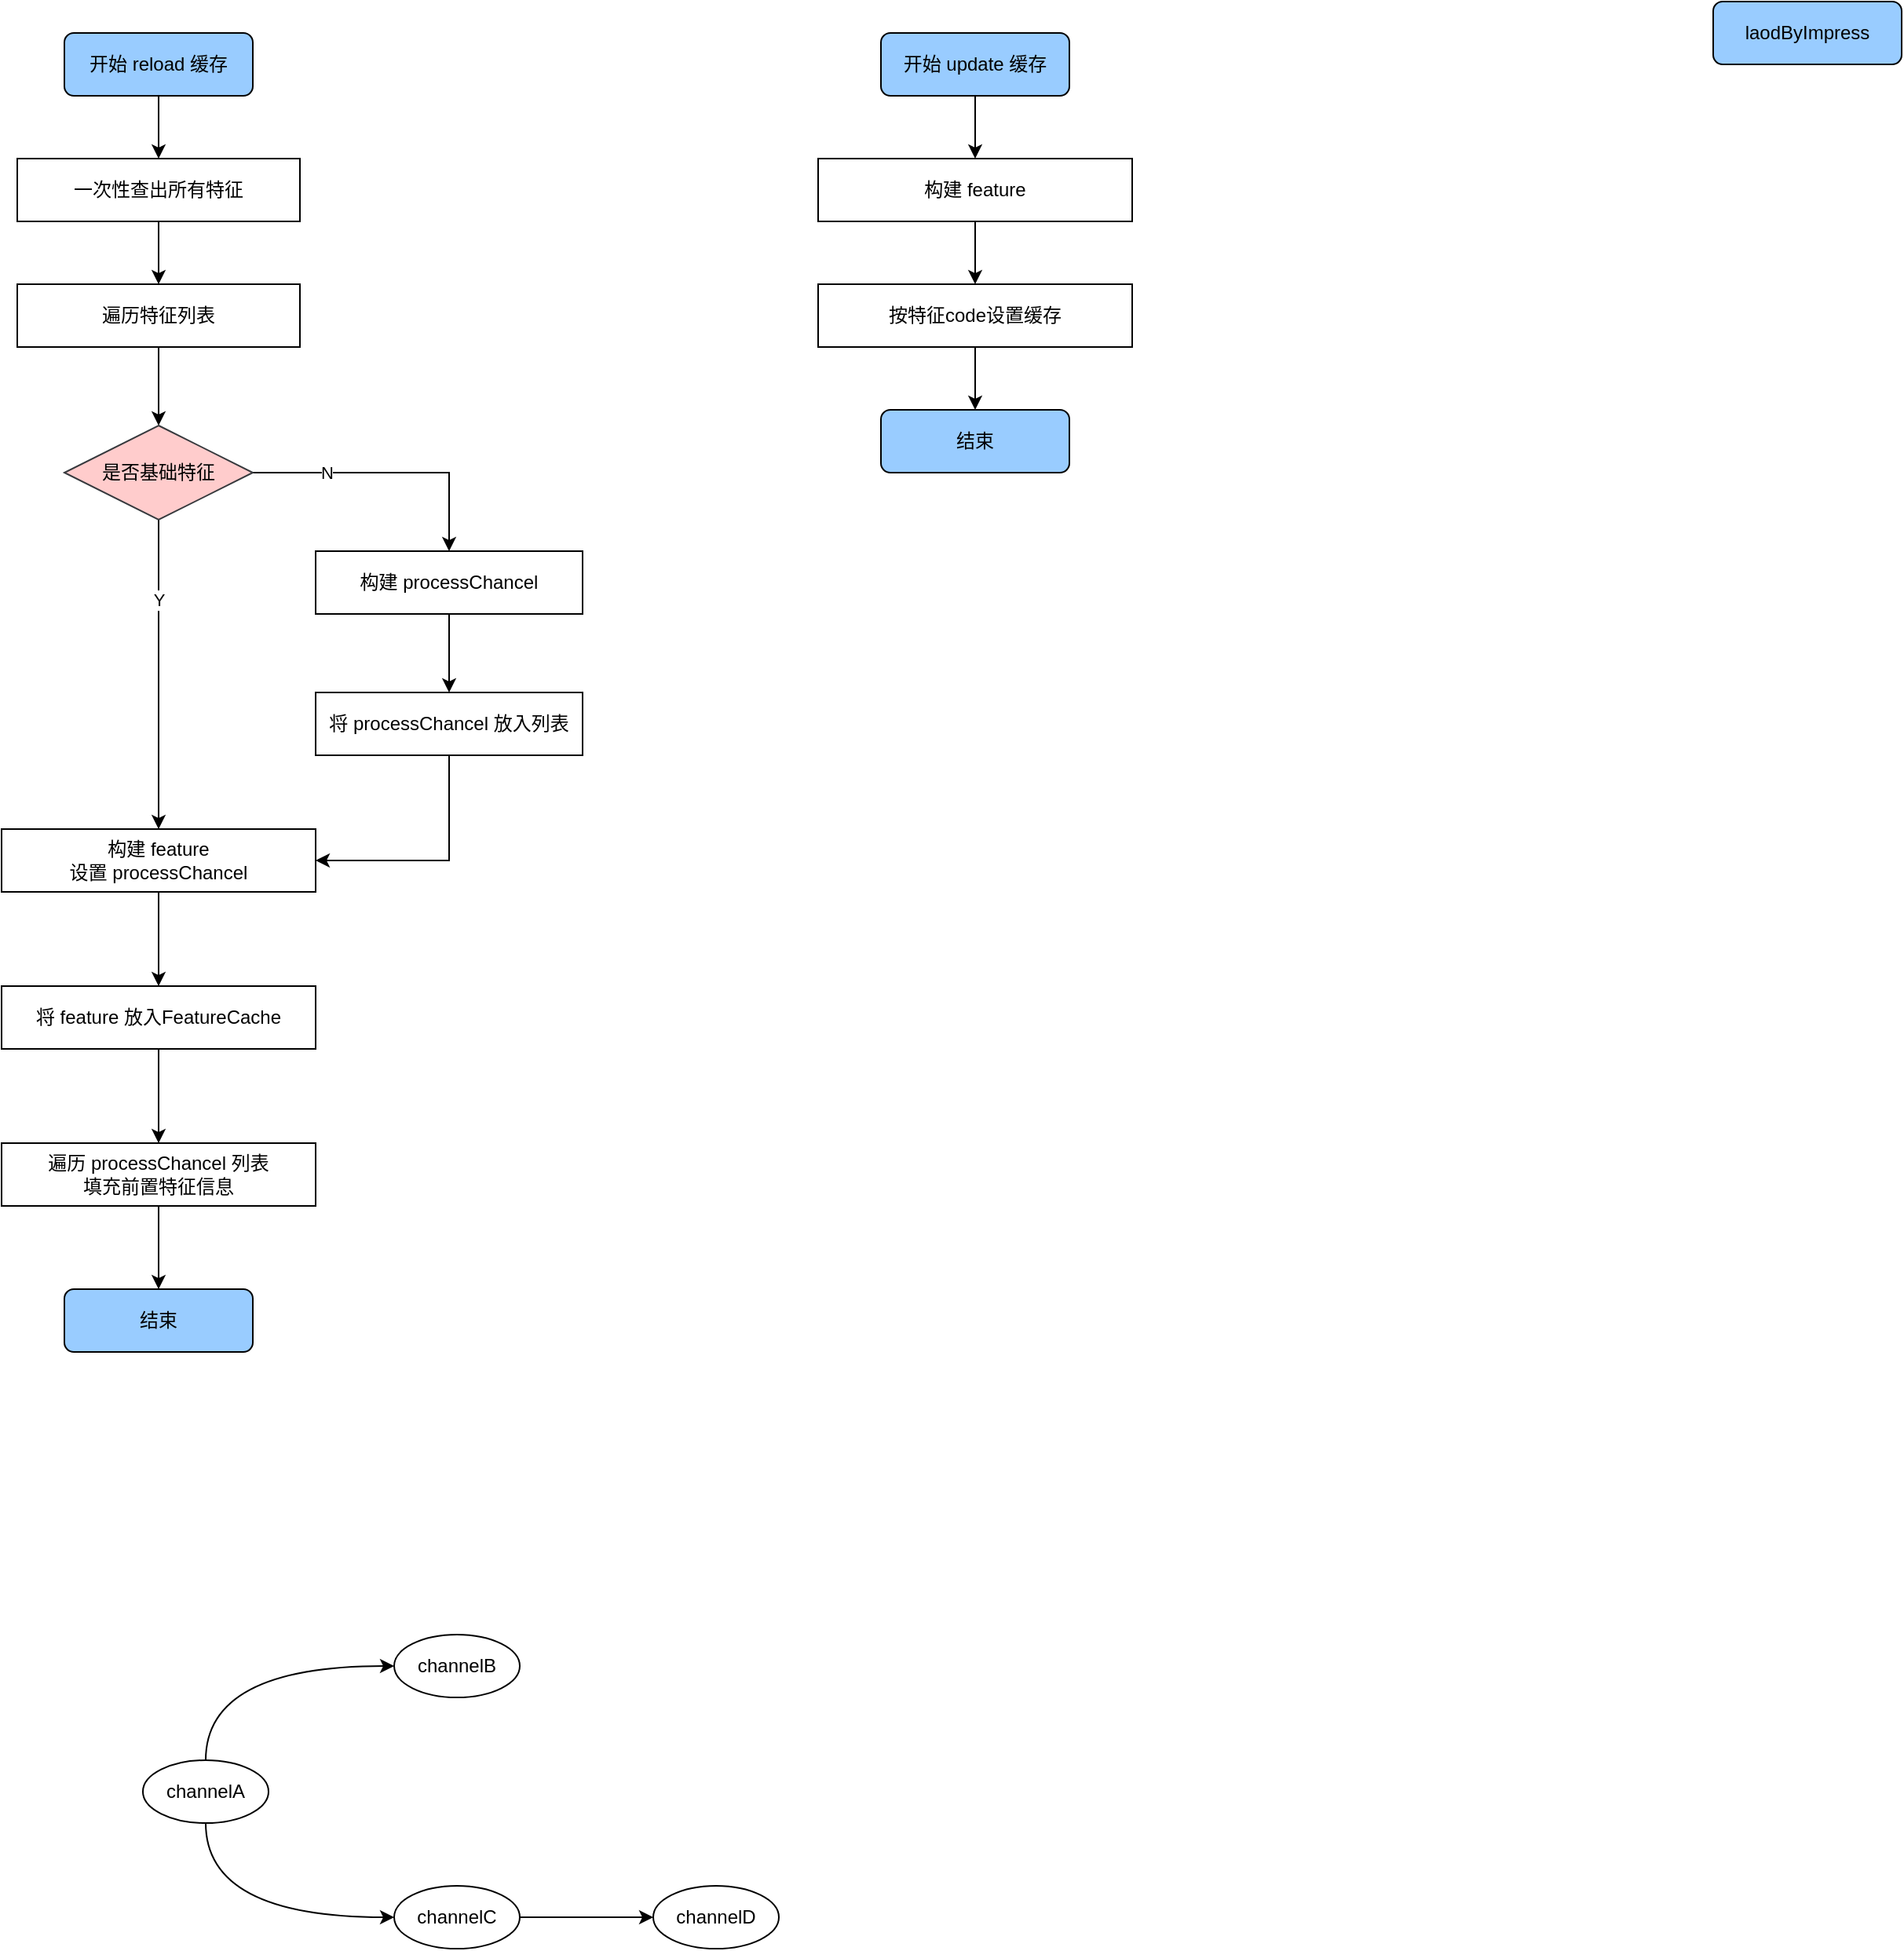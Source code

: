<mxfile version="24.7.6">
  <diagram name="第 1 页" id="dp5hx1DgY4tsWoC5Lqza">
    <mxGraphModel dx="940" dy="567" grid="1" gridSize="10" guides="1" tooltips="1" connect="1" arrows="1" fold="1" page="1" pageScale="1" pageWidth="2336" pageHeight="1654" math="0" shadow="0">
      <root>
        <mxCell id="0" />
        <mxCell id="1" parent="0" />
        <mxCell id="vabY3GFANIbrLaOo8zu0-1" style="edgeStyle=orthogonalEdgeStyle;rounded=0;orthogonalLoop=1;jettySize=auto;html=1;exitX=0.5;exitY=1;exitDx=0;exitDy=0;" edge="1" parent="1" source="vabY3GFANIbrLaOo8zu0-2">
          <mxGeometry relative="1" as="geometry">
            <mxPoint x="250" y="300" as="targetPoint" />
          </mxGeometry>
        </mxCell>
        <mxCell id="vabY3GFANIbrLaOo8zu0-2" value="开始 reload 缓存" style="rounded=1;whiteSpace=wrap;html=1;fillColor=#99CCFF;" vertex="1" parent="1">
          <mxGeometry x="190" y="220" width="120" height="40" as="geometry" />
        </mxCell>
        <mxCell id="vabY3GFANIbrLaOo8zu0-3" style="edgeStyle=orthogonalEdgeStyle;rounded=0;orthogonalLoop=1;jettySize=auto;html=1;exitX=0.5;exitY=1;exitDx=0;exitDy=0;" edge="1" parent="1" source="vabY3GFANIbrLaOo8zu0-4" target="vabY3GFANIbrLaOo8zu0-6">
          <mxGeometry relative="1" as="geometry" />
        </mxCell>
        <mxCell id="vabY3GFANIbrLaOo8zu0-4" value="一次性查出所有特征" style="rounded=0;whiteSpace=wrap;html=1;" vertex="1" parent="1">
          <mxGeometry x="160" y="300" width="180" height="40" as="geometry" />
        </mxCell>
        <mxCell id="vabY3GFANIbrLaOo8zu0-5" style="edgeStyle=orthogonalEdgeStyle;rounded=0;orthogonalLoop=1;jettySize=auto;html=1;exitX=0.5;exitY=1;exitDx=0;exitDy=0;entryX=0.5;entryY=0;entryDx=0;entryDy=0;" edge="1" parent="1" source="vabY3GFANIbrLaOo8zu0-6" target="vabY3GFANIbrLaOo8zu0-11">
          <mxGeometry relative="1" as="geometry" />
        </mxCell>
        <mxCell id="vabY3GFANIbrLaOo8zu0-6" value="遍历特征列表" style="rounded=0;whiteSpace=wrap;html=1;" vertex="1" parent="1">
          <mxGeometry x="160" y="380" width="180" height="40" as="geometry" />
        </mxCell>
        <mxCell id="vabY3GFANIbrLaOo8zu0-7" style="edgeStyle=orthogonalEdgeStyle;rounded=0;orthogonalLoop=1;jettySize=auto;html=1;exitX=1;exitY=0.5;exitDx=0;exitDy=0;entryX=0.5;entryY=0;entryDx=0;entryDy=0;" edge="1" parent="1" source="vabY3GFANIbrLaOo8zu0-11" target="vabY3GFANIbrLaOo8zu0-13">
          <mxGeometry relative="1" as="geometry" />
        </mxCell>
        <mxCell id="vabY3GFANIbrLaOo8zu0-8" value="N" style="edgeLabel;html=1;align=center;verticalAlign=middle;resizable=0;points=[];" vertex="1" connectable="0" parent="vabY3GFANIbrLaOo8zu0-7">
          <mxGeometry x="-0.467" y="-2" relative="1" as="geometry">
            <mxPoint y="-2" as="offset" />
          </mxGeometry>
        </mxCell>
        <mxCell id="vabY3GFANIbrLaOo8zu0-9" style="edgeStyle=orthogonalEdgeStyle;rounded=0;orthogonalLoop=1;jettySize=auto;html=1;exitX=0.5;exitY=1;exitDx=0;exitDy=0;" edge="1" parent="1" source="vabY3GFANIbrLaOo8zu0-11" target="vabY3GFANIbrLaOo8zu0-15">
          <mxGeometry relative="1" as="geometry" />
        </mxCell>
        <mxCell id="vabY3GFANIbrLaOo8zu0-10" value="Y" style="edgeLabel;html=1;align=center;verticalAlign=middle;resizable=0;points=[];" vertex="1" connectable="0" parent="vabY3GFANIbrLaOo8zu0-9">
          <mxGeometry x="-0.483" relative="1" as="geometry">
            <mxPoint as="offset" />
          </mxGeometry>
        </mxCell>
        <mxCell id="vabY3GFANIbrLaOo8zu0-11" value="是否基础特征" style="rhombus;whiteSpace=wrap;html=1;fillColor=#ffcccc;strokeColor=#36393d;" vertex="1" parent="1">
          <mxGeometry x="190" y="470" width="120" height="60" as="geometry" />
        </mxCell>
        <mxCell id="vabY3GFANIbrLaOo8zu0-12" style="edgeStyle=orthogonalEdgeStyle;rounded=0;orthogonalLoop=1;jettySize=auto;html=1;exitX=0.5;exitY=1;exitDx=0;exitDy=0;entryX=0.5;entryY=0;entryDx=0;entryDy=0;" edge="1" parent="1" source="vabY3GFANIbrLaOo8zu0-13" target="vabY3GFANIbrLaOo8zu0-21">
          <mxGeometry relative="1" as="geometry" />
        </mxCell>
        <mxCell id="vabY3GFANIbrLaOo8zu0-13" value="构建 processChancel" style="rounded=0;whiteSpace=wrap;html=1;" vertex="1" parent="1">
          <mxGeometry x="350" y="550" width="170" height="40" as="geometry" />
        </mxCell>
        <mxCell id="vabY3GFANIbrLaOo8zu0-14" style="edgeStyle=orthogonalEdgeStyle;rounded=0;orthogonalLoop=1;jettySize=auto;html=1;exitX=0.5;exitY=1;exitDx=0;exitDy=0;entryX=0.5;entryY=0;entryDx=0;entryDy=0;" edge="1" parent="1" source="vabY3GFANIbrLaOo8zu0-15" target="vabY3GFANIbrLaOo8zu0-17">
          <mxGeometry relative="1" as="geometry" />
        </mxCell>
        <mxCell id="vabY3GFANIbrLaOo8zu0-15" value="构建 feature&lt;div&gt;设置&amp;nbsp;&lt;span style=&quot;background-color: initial;&quot;&gt;processChancel&lt;/span&gt;&lt;/div&gt;" style="rounded=0;whiteSpace=wrap;html=1;" vertex="1" parent="1">
          <mxGeometry x="150" y="727" width="200" height="40" as="geometry" />
        </mxCell>
        <mxCell id="vabY3GFANIbrLaOo8zu0-16" style="edgeStyle=orthogonalEdgeStyle;rounded=0;orthogonalLoop=1;jettySize=auto;html=1;exitX=0.5;exitY=1;exitDx=0;exitDy=0;entryX=0.5;entryY=0;entryDx=0;entryDy=0;" edge="1" parent="1" source="vabY3GFANIbrLaOo8zu0-17" target="vabY3GFANIbrLaOo8zu0-19">
          <mxGeometry relative="1" as="geometry" />
        </mxCell>
        <mxCell id="vabY3GFANIbrLaOo8zu0-17" value="将 feature 放入FeatureCache" style="rounded=0;whiteSpace=wrap;html=1;" vertex="1" parent="1">
          <mxGeometry x="150" y="827" width="200" height="40" as="geometry" />
        </mxCell>
        <mxCell id="vabY3GFANIbrLaOo8zu0-18" style="edgeStyle=orthogonalEdgeStyle;rounded=0;orthogonalLoop=1;jettySize=auto;html=1;exitX=0.5;exitY=1;exitDx=0;exitDy=0;entryX=0.5;entryY=0;entryDx=0;entryDy=0;" edge="1" parent="1" source="vabY3GFANIbrLaOo8zu0-19" target="vabY3GFANIbrLaOo8zu0-22">
          <mxGeometry relative="1" as="geometry" />
        </mxCell>
        <mxCell id="vabY3GFANIbrLaOo8zu0-19" value="遍历 processChancel 列表&lt;div&gt;填充前置特征信息&lt;/div&gt;" style="rounded=0;whiteSpace=wrap;html=1;" vertex="1" parent="1">
          <mxGeometry x="150" y="927" width="200" height="40" as="geometry" />
        </mxCell>
        <mxCell id="vabY3GFANIbrLaOo8zu0-20" style="edgeStyle=orthogonalEdgeStyle;rounded=0;orthogonalLoop=1;jettySize=auto;html=1;exitX=0.5;exitY=1;exitDx=0;exitDy=0;entryX=1;entryY=0.5;entryDx=0;entryDy=0;" edge="1" parent="1" source="vabY3GFANIbrLaOo8zu0-21" target="vabY3GFANIbrLaOo8zu0-15">
          <mxGeometry relative="1" as="geometry" />
        </mxCell>
        <mxCell id="vabY3GFANIbrLaOo8zu0-21" value="将 processChancel 放入列表" style="rounded=0;whiteSpace=wrap;html=1;" vertex="1" parent="1">
          <mxGeometry x="350" y="640" width="170" height="40" as="geometry" />
        </mxCell>
        <mxCell id="vabY3GFANIbrLaOo8zu0-22" value="结束" style="rounded=1;whiteSpace=wrap;html=1;fillColor=#99CCFF;" vertex="1" parent="1">
          <mxGeometry x="190" y="1020" width="120" height="40" as="geometry" />
        </mxCell>
        <mxCell id="vabY3GFANIbrLaOo8zu0-23" style="edgeStyle=orthogonalEdgeStyle;rounded=0;orthogonalLoop=1;jettySize=auto;html=1;exitX=0.5;exitY=1;exitDx=0;exitDy=0;entryX=0.5;entryY=0;entryDx=0;entryDy=0;" edge="1" parent="1" source="vabY3GFANIbrLaOo8zu0-24" target="vabY3GFANIbrLaOo8zu0-26">
          <mxGeometry relative="1" as="geometry" />
        </mxCell>
        <mxCell id="vabY3GFANIbrLaOo8zu0-24" value="开始 update 缓存" style="rounded=1;whiteSpace=wrap;html=1;fillColor=#99CCFF;" vertex="1" parent="1">
          <mxGeometry x="710" y="220" width="120" height="40" as="geometry" />
        </mxCell>
        <mxCell id="vabY3GFANIbrLaOo8zu0-25" style="edgeStyle=orthogonalEdgeStyle;rounded=0;orthogonalLoop=1;jettySize=auto;html=1;exitX=0.5;exitY=1;exitDx=0;exitDy=0;entryX=0.5;entryY=0;entryDx=0;entryDy=0;" edge="1" parent="1" source="vabY3GFANIbrLaOo8zu0-26" target="vabY3GFANIbrLaOo8zu0-28">
          <mxGeometry relative="1" as="geometry" />
        </mxCell>
        <mxCell id="vabY3GFANIbrLaOo8zu0-26" value="构建 feature" style="rounded=0;whiteSpace=wrap;html=1;" vertex="1" parent="1">
          <mxGeometry x="670" y="300" width="200" height="40" as="geometry" />
        </mxCell>
        <mxCell id="vabY3GFANIbrLaOo8zu0-27" style="edgeStyle=orthogonalEdgeStyle;rounded=0;orthogonalLoop=1;jettySize=auto;html=1;exitX=0.5;exitY=1;exitDx=0;exitDy=0;" edge="1" parent="1" source="vabY3GFANIbrLaOo8zu0-28" target="vabY3GFANIbrLaOo8zu0-29">
          <mxGeometry relative="1" as="geometry" />
        </mxCell>
        <mxCell id="vabY3GFANIbrLaOo8zu0-28" value="按特征code设置缓存" style="rounded=0;whiteSpace=wrap;html=1;" vertex="1" parent="1">
          <mxGeometry x="670" y="380" width="200" height="40" as="geometry" />
        </mxCell>
        <mxCell id="vabY3GFANIbrLaOo8zu0-29" value="结束" style="rounded=1;whiteSpace=wrap;html=1;fillColor=#99CCFF;" vertex="1" parent="1">
          <mxGeometry x="710" y="460" width="120" height="40" as="geometry" />
        </mxCell>
        <mxCell id="vabY3GFANIbrLaOo8zu0-30" value="laodByImpress" style="rounded=1;whiteSpace=wrap;html=1;fillColor=#99CCFF;" vertex="1" parent="1">
          <mxGeometry x="1240" y="200" width="120" height="40" as="geometry" />
        </mxCell>
        <mxCell id="vabY3GFANIbrLaOo8zu0-38" style="edgeStyle=orthogonalEdgeStyle;rounded=0;orthogonalLoop=1;jettySize=auto;html=1;exitX=0.5;exitY=0;exitDx=0;exitDy=0;entryX=0;entryY=0.5;entryDx=0;entryDy=0;curved=1;" edge="1" parent="1" source="vabY3GFANIbrLaOo8zu0-33" target="vabY3GFANIbrLaOo8zu0-34">
          <mxGeometry relative="1" as="geometry" />
        </mxCell>
        <mxCell id="vabY3GFANIbrLaOo8zu0-39" style="edgeStyle=orthogonalEdgeStyle;rounded=0;orthogonalLoop=1;jettySize=auto;html=1;exitX=0.5;exitY=1;exitDx=0;exitDy=0;entryX=0;entryY=0.5;entryDx=0;entryDy=0;curved=1;" edge="1" parent="1" source="vabY3GFANIbrLaOo8zu0-33" target="vabY3GFANIbrLaOo8zu0-36">
          <mxGeometry relative="1" as="geometry" />
        </mxCell>
        <mxCell id="vabY3GFANIbrLaOo8zu0-33" value="channelA" style="ellipse;whiteSpace=wrap;html=1;" vertex="1" parent="1">
          <mxGeometry x="240" y="1320" width="80" height="40" as="geometry" />
        </mxCell>
        <mxCell id="vabY3GFANIbrLaOo8zu0-34" value="channelB" style="ellipse;whiteSpace=wrap;html=1;" vertex="1" parent="1">
          <mxGeometry x="400" y="1240" width="80" height="40" as="geometry" />
        </mxCell>
        <mxCell id="vabY3GFANIbrLaOo8zu0-41" style="edgeStyle=orthogonalEdgeStyle;rounded=0;orthogonalLoop=1;jettySize=auto;html=1;exitX=1;exitY=0.5;exitDx=0;exitDy=0;entryX=0;entryY=0.5;entryDx=0;entryDy=0;" edge="1" parent="1" source="vabY3GFANIbrLaOo8zu0-36" target="vabY3GFANIbrLaOo8zu0-40">
          <mxGeometry relative="1" as="geometry" />
        </mxCell>
        <mxCell id="vabY3GFANIbrLaOo8zu0-36" value="channelC" style="ellipse;whiteSpace=wrap;html=1;" vertex="1" parent="1">
          <mxGeometry x="400" y="1400" width="80" height="40" as="geometry" />
        </mxCell>
        <mxCell id="vabY3GFANIbrLaOo8zu0-40" value="channelD" style="ellipse;whiteSpace=wrap;html=1;" vertex="1" parent="1">
          <mxGeometry x="565" y="1400" width="80" height="40" as="geometry" />
        </mxCell>
      </root>
    </mxGraphModel>
  </diagram>
</mxfile>
